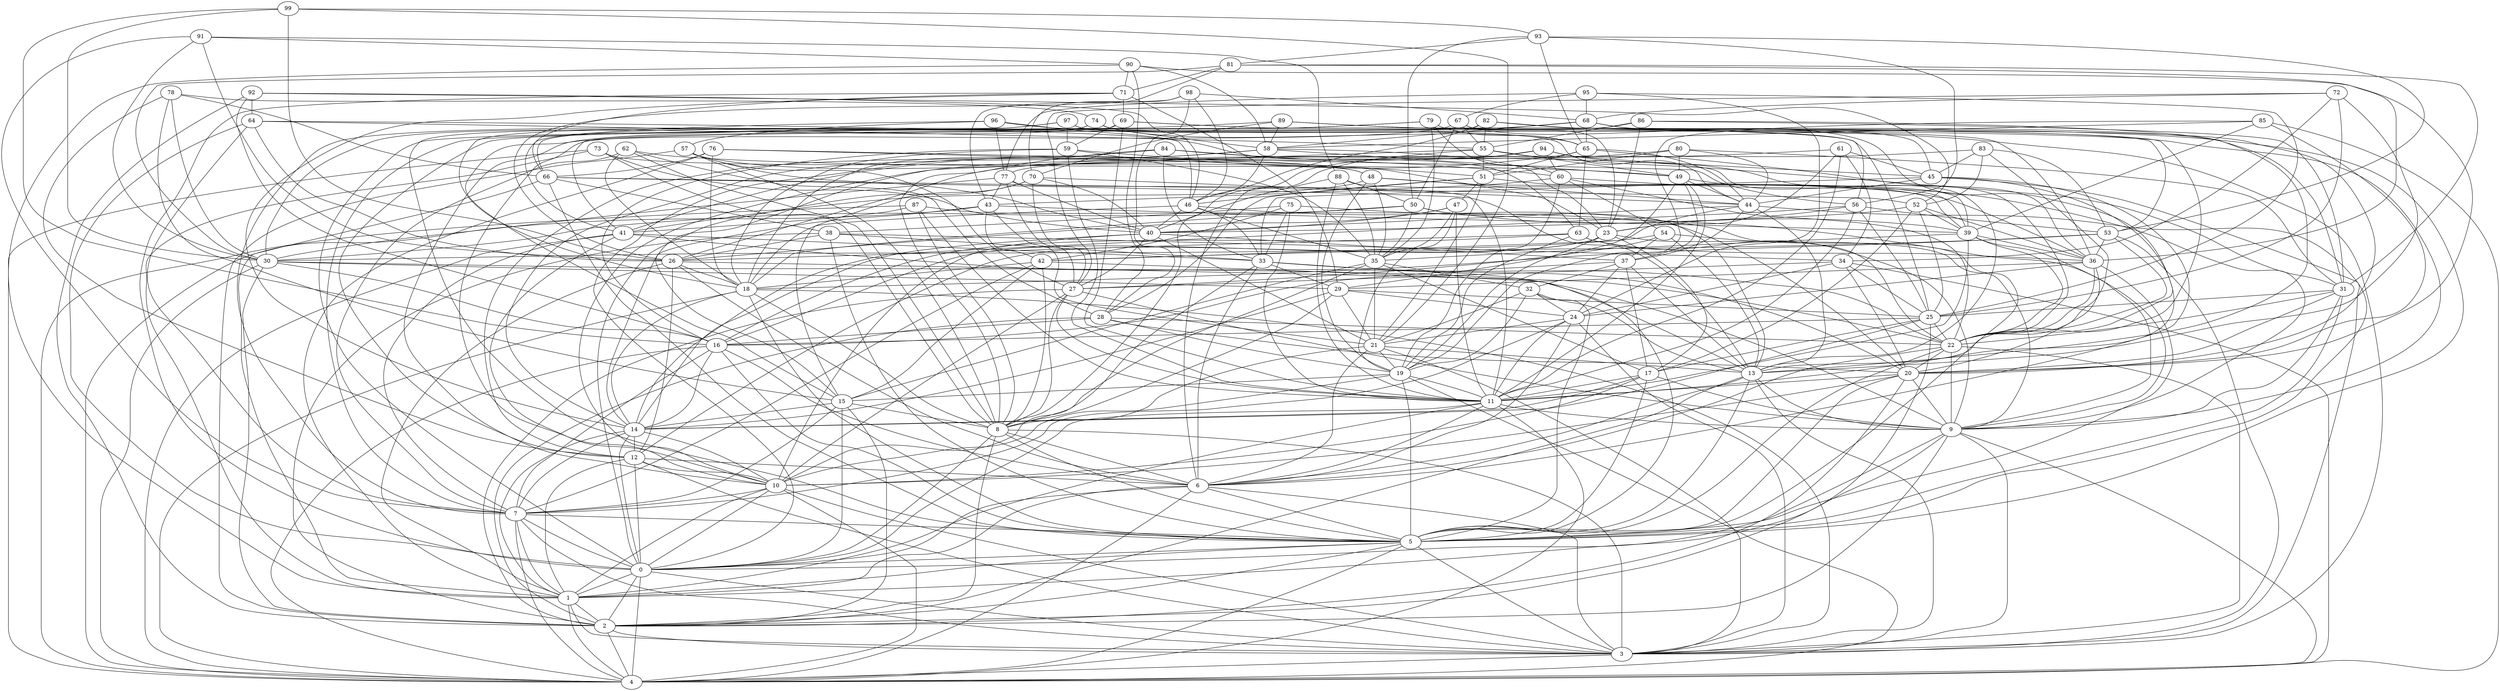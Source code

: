graph {
    0 -- 1;
    0 -- 2;
    0 -- 3;
    0 -- 4;
    1 -- 2;
    1 -- 3;
    1 -- 4;
    2 -- 3;
    2 -- 4;
    3 -- 4;
    5 -- 3;
    5 -- 1;
    5 -- 0;
    5 -- 4;
    5 -- 2;
    6 -- 5;
    6 -- 4;
    6 -- 1;
    6 -- 0;
    6 -- 3;
    7 -- 4;
    7 -- 3;
    7 -- 1;
    7 -- 0;
    7 -- 5;
    8 -- 6;
    8 -- 5;
    8 -- 2;
    8 -- 3;
    8 -- 0;
    9 -- 0;
    9 -- 1;
    9 -- 4;
    9 -- 2;
    9 -- 3;
    10 -- 7;
    10 -- 1;
    10 -- 3;
    10 -- 0;
    10 -- 4;
    11 -- 1;
    11 -- 0;
    11 -- 9;
    11 -- 4;
    11 -- 6;
    12 -- 3;
    12 -- 6;
    12 -- 0;
    12 -- 10;
    12 -- 1;
    13 -- 9;
    13 -- 2;
    13 -- 5;
    13 -- 3;
    13 -- 6;
    14 -- 10;
    14 -- 0;
    14 -- 12;
    14 -- 7;
    14 -- 1;
    15 -- 7;
    15 -- 14;
    15 -- 0;
    15 -- 2;
    15 -- 8;
    16 -- 4;
    16 -- 6;
    16 -- 14;
    16 -- 5;
    16 -- 7;
    17 -- 9;
    17 -- 5;
    17 -- 11;
    17 -- 10;
    17 -- 14;
    18 -- 3;
    18 -- 4;
    18 -- 5;
    18 -- 14;
    18 -- 8;
    19 -- 5;
    19 -- 15;
    19 -- 4;
    19 -- 11;
    19 -- 10;
    20 -- 5;
    20 -- 11;
    20 -- 9;
    20 -- 2;
    20 -- 10;
    21 -- 8;
    21 -- 6;
    21 -- 3;
    21 -- 19;
    21 -- 13;
    22 -- 5;
    22 -- 9;
    22 -- 6;
    22 -- 3;
    22 -- 20;
    23 -- 16;
    23 -- 12;
    23 -- 22;
    23 -- 17;
    23 -- 19;
    24 -- 11;
    24 -- 3;
    24 -- 21;
    24 -- 7;
    24 -- 6;
    25 -- 22;
    25 -- 16;
    25 -- 2;
    25 -- 17;
    25 -- 14;
    26 -- 12;
    26 -- 18;
    26 -- 6;
    26 -- 22;
    26 -- 1;
    27 -- 11;
    27 -- 10;
    27 -- 2;
    27 -- 9;
    27 -- 8;
    28 -- 20;
    28 -- 19;
    28 -- 16;
    28 -- 22;
    28 -- 2;
    29 -- 25;
    29 -- 24;
    29 -- 21;
    29 -- 8;
    29 -- 14;
    30 -- 16;
    30 -- 9;
    30 -- 4;
    30 -- 29;
    30 -- 2;
    31 -- 9;
    31 -- 5;
    31 -- 20;
    31 -- 25;
    31 -- 22;
    32 -- 13;
    32 -- 24;
    32 -- 21;
    32 -- 5;
    32 -- 19;
    33 -- 6;
    33 -- 20;
    33 -- 22;
    33 -- 29;
    33 -- 10;
    34 -- 4;
    34 -- 25;
    34 -- 27;
    34 -- 24;
    34 -- 20;
    35 -- 17;
    35 -- 8;
    35 -- 21;
    35 -- 32;
    35 -- 15;
    36 -- 5;
    36 -- 20;
    36 -- 29;
    36 -- 22;
    36 -- 24;
    37 -- 13;
    37 -- 32;
    37 -- 24;
    37 -- 17;
    37 -- 16;
    38 -- 5;
    38 -- 26;
    38 -- 2;
    38 -- 33;
    38 -- 34;
    39 -- 9;
    39 -- 36;
    39 -- 11;
    39 -- 35;
    39 -- 22;
    40 -- 14;
    40 -- 21;
    40 -- 37;
    40 -- 10;
    40 -- 27;
    41 -- 4;
    41 -- 13;
    41 -- 10;
    41 -- 33;
    41 -- 7;
    42 -- 15;
    42 -- 18;
    42 -- 7;
    42 -- 8;
    42 -- 5;
    43 -- 4;
    43 -- 14;
    43 -- 39;
    43 -- 21;
    43 -- 42;
    44 -- 37;
    44 -- 13;
    44 -- 40;
    44 -- 42;
    44 -- 3;
    45 -- 22;
    45 -- 44;
    45 -- 33;
    45 -- 5;
    45 -- 6;
    46 -- 33;
    46 -- 35;
    46 -- 40;
    46 -- 5;
    46 -- 18;
    47 -- 35;
    47 -- 40;
    47 -- 26;
    47 -- 11;
    47 -- 19;
    48 -- 41;
    48 -- 44;
    48 -- 19;
    48 -- 36;
    48 -- 35;
    49 -- 44;
    49 -- 39;
    49 -- 29;
    49 -- 11;
    49 -- 37;
    50 -- 35;
    50 -- 18;
    50 -- 39;
    50 -- 30;
    50 -- 13;
    51 -- 21;
    51 -- 46;
    51 -- 47;
    51 -- 39;
    51 -- 28;
    52 -- 25;
    52 -- 40;
    52 -- 36;
    52 -- 17;
    52 -- 39;
    53 -- 22;
    53 -- 36;
    53 -- 3;
    53 -- 42;
    53 -- 18;
    54 -- 9;
    54 -- 37;
    54 -- 30;
    54 -- 27;
    54 -- 13;
    55 -- 8;
    55 -- 49;
    55 -- 51;
    55 -- 15;
    55 -- 31;
    56 -- 23;
    56 -- 53;
    56 -- 11;
    56 -- 14;
    56 -- 25;
    57 -- 2;
    57 -- 48;
    57 -- 27;
    57 -- 40;
    57 -- 8;
    58 -- 12;
    58 -- 46;
    58 -- 0;
    58 -- 23;
    58 -- 49;
    59 -- 16;
    59 -- 35;
    59 -- 18;
    59 -- 51;
    59 -- 11;
    60 -- 19;
    60 -- 22;
    60 -- 9;
    60 -- 43;
    60 -- 54;
    61 -- 23;
    61 -- 11;
    61 -- 45;
    61 -- 34;
    61 -- 26;
    62 -- 28;
    62 -- 18;
    62 -- 8;
    62 -- 49;
    62 -- 7;
    63 -- 19;
    63 -- 16;
    63 -- 26;
    63 -- 9;
    63 -- 36;
    64 -- 46;
    64 -- 55;
    64 -- 7;
    64 -- 0;
    64 -- 26;
    65 -- 41;
    65 -- 63;
    65 -- 44;
    65 -- 36;
    65 -- 51;
    66 -- 38;
    66 -- 5;
    66 -- 52;
    66 -- 13;
    66 -- 1;
    67 -- 23;
    67 -- 11;
    67 -- 50;
    67 -- 15;
    67 -- 55;
    68 -- 10;
    68 -- 65;
    68 -- 58;
    68 -- 20;
    68 -- 45;
    69 -- 11;
    69 -- 13;
    69 -- 5;
    69 -- 53;
    69 -- 59;
    70 -- 15;
    70 -- 27;
    70 -- 40;
    70 -- 44;
    70 -- 0;
    71 -- 14;
    71 -- 0;
    71 -- 29;
    71 -- 69;
    71 -- 66;
    72 -- 68;
    72 -- 34;
    72 -- 25;
    72 -- 13;
    72 -- 27;
    73 -- 1;
    73 -- 40;
    73 -- 48;
    73 -- 8;
    73 -- 4;
    74 -- 58;
    74 -- 65;
    74 -- 18;
    74 -- 30;
    74 -- 36;
    75 -- 42;
    75 -- 33;
    75 -- 11;
    75 -- 9;
    75 -- 38;
    76 -- 1;
    76 -- 18;
    76 -- 66;
    76 -- 56;
    76 -- 23;
    77 -- 40;
    77 -- 30;
    77 -- 27;
    77 -- 43;
    77 -- 11;
    78 -- 30;
    78 -- 74;
    78 -- 12;
    78 -- 66;
    78 -- 15;
    79 -- 60;
    79 -- 65;
    79 -- 35;
    79 -- 12;
    79 -- 7;
    80 -- 31;
    80 -- 51;
    80 -- 44;
    80 -- 49;
    80 -- 10;
    81 -- 30;
    81 -- 31;
    81 -- 26;
    81 -- 36;
    81 -- 71;
    82 -- 46;
    82 -- 56;
    82 -- 31;
    82 -- 55;
    82 -- 41;
    83 -- 22;
    83 -- 52;
    83 -- 77;
    83 -- 53;
    83 -- 45;
    84 -- 60;
    84 -- 8;
    84 -- 13;
    84 -- 33;
    84 -- 18;
    85 -- 4;
    85 -- 39;
    85 -- 20;
    85 -- 58;
    85 -- 19;
    86 -- 10;
    86 -- 23;
    86 -- 55;
    86 -- 31;
    86 -- 13;
    87 -- 4;
    87 -- 11;
    87 -- 8;
    87 -- 41;
    87 -- 20;
    88 -- 40;
    88 -- 50;
    88 -- 35;
    88 -- 11;
    88 -- 39;
    89 -- 5;
    89 -- 58;
    89 -- 70;
    89 -- 9;
    89 -- 0;
    90 -- 28;
    90 -- 58;
    90 -- 20;
    90 -- 71;
    90 -- 1;
    91 -- 88;
    91 -- 90;
    91 -- 30;
    91 -- 7;
    91 -- 26;
    92 -- 16;
    92 -- 46;
    92 -- 64;
    92 -- 2;
    92 -- 52;
    93 -- 65;
    93 -- 56;
    93 -- 81;
    93 -- 53;
    93 -- 50;
    94 -- 22;
    94 -- 60;
    94 -- 14;
    94 -- 45;
    94 -- 6;
    95 -- 77;
    95 -- 24;
    95 -- 25;
    95 -- 68;
    95 -- 67;
    96 -- 77;
    96 -- 63;
    96 -- 3;
    96 -- 57;
    96 -- 41;
    97 -- 25;
    97 -- 7;
    97 -- 66;
    97 -- 44;
    97 -- 59;
    98 -- 46;
    98 -- 70;
    98 -- 28;
    98 -- 43;
    98 -- 68;
    99 -- 93;
    99 -- 30;
    99 -- 21;
    99 -- 26;
    99 -- 16;
}